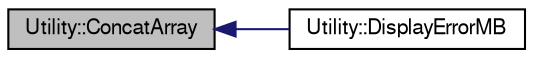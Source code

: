 digraph G
{
  edge [fontname="FreeSans",fontsize="10",labelfontname="FreeSans",labelfontsize="10"];
  node [fontname="FreeSans",fontsize="10",shape=record];
  rankdir=LR;
  Node1 [label="Utility::ConcatArray",height=0.2,width=0.4,color="black", fillcolor="grey75", style="filled" fontcolor="black"];
  Node1 -> Node2 [dir=back,color="midnightblue",fontsize="10",style="solid",fontname="FreeSans"];
  Node2 [label="Utility::DisplayErrorMB",height=0.2,width=0.4,color="black", fillcolor="white", style="filled",URL="$class_utility.html#a93db37e7f7dfd02de3a5d130602541e5"];
}
